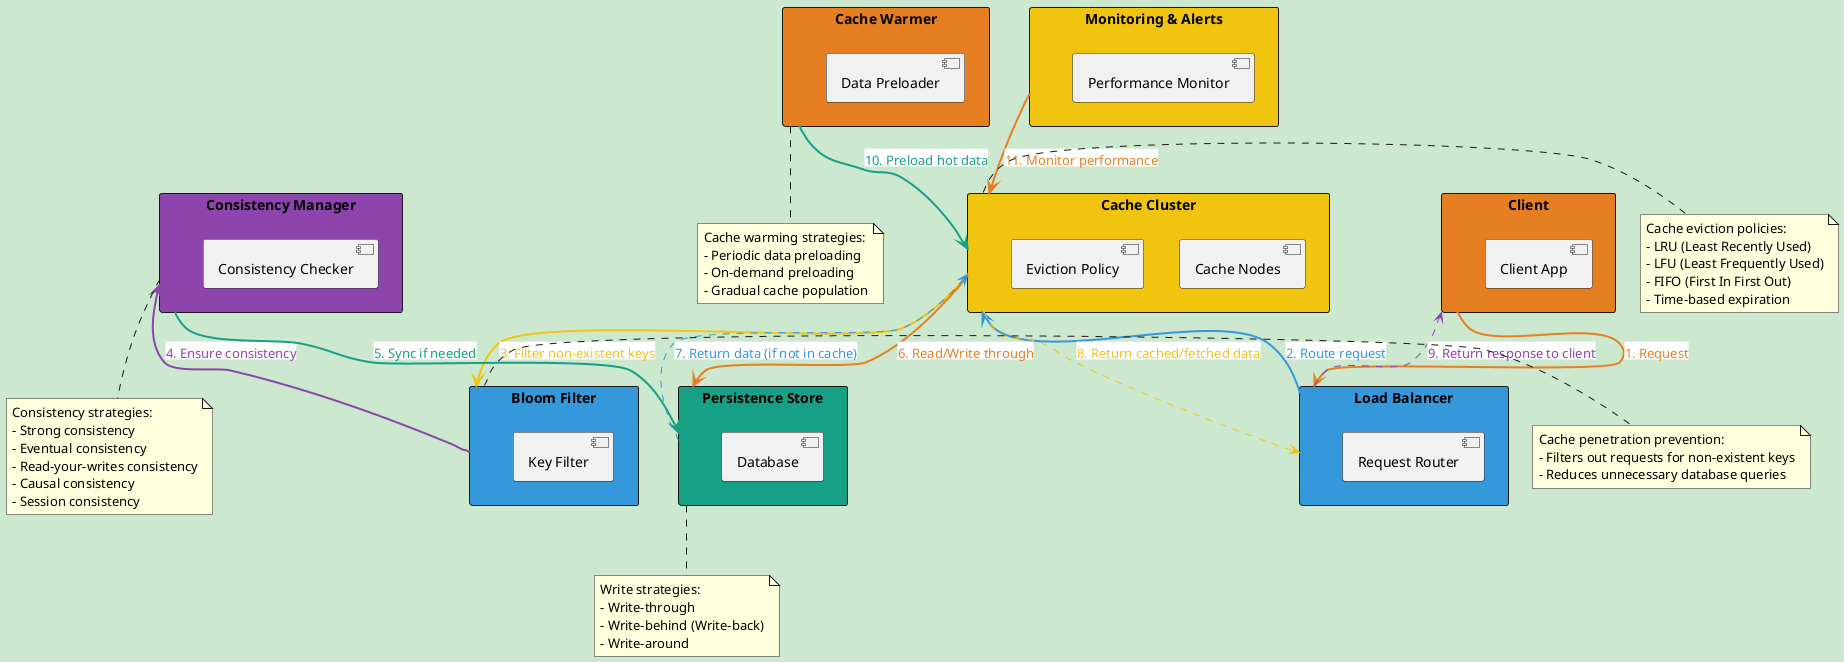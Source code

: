 @startuml Distributed Cache System with Consistency Strategies

!pragma layout dot

allowmixing

' Define color variables
!define PRIMARY_COLOR #E67E22
!define SECONDARY_COLOR #3498DB
!define TERTIARY_COLOR #F1C40F
!define QUATERNARY_COLOR #8E44AD
!define QUINARY_COLOR #16A085
!define BG_COLOR #CCE8CF

skinparam backgroundColor BG_COLOR

' Define components
rectangle "Client" as Client PRIMARY_COLOR {
    component "Client App" as ClientApp
}

rectangle "Load Balancer" as LB SECONDARY_COLOR {
    component "Request Router" as RequestRouter
}

rectangle "Cache Cluster" as CC TERTIARY_COLOR {
    component "Cache Nodes" as CacheNodes
    component "Eviction Policy" as EvictionPolicy
}

rectangle "Consistency Manager" as CM QUATERNARY_COLOR {
    component "Consistency Checker" as ConsistencyChecker
}

rectangle "Persistence Store" as PS QUINARY_COLOR {
    component "Database" as Database
}

rectangle "Cache Warmer" as CW PRIMARY_COLOR {
    component "Data Preloader" as DataPreloader
}

rectangle "Bloom Filter" as BF SECONDARY_COLOR {
    component "Key Filter" as KeyFilter
}

rectangle "Monitoring & Alerts" as MA TERTIARY_COLOR {
    component "Performance Monitor" as PerformanceMonitor
}

' Connections and flows
Client -[PRIMARY_COLOR,thickness=2]-> LB : <back:#FFFFFF><color:PRIMARY_COLOR>1. Request</color></back>
LB -[SECONDARY_COLOR,thickness=2]-> CC : <back:#FFFFFF><color:SECONDARY_COLOR>2. Route request</color></back>
CC -[TERTIARY_COLOR,thickness=2]-> BF : <back:#FFFFFF><color:TERTIARY_COLOR>3. Filter non-existent keys</color></back>
BF -[QUATERNARY_COLOR,thickness=2]-> CM : <back:#FFFFFF><color:QUATERNARY_COLOR>4. Ensure consistency</color></back>
CM -[QUINARY_COLOR,thickness=2]-> PS : <back:#FFFFFF><color:QUINARY_COLOR>5. Sync if needed</color></back>
CC -[PRIMARY_COLOR,thickness=2]-> PS : <back:#FFFFFF><color:PRIMARY_COLOR>6. Read/Write through</color></back>

PS -[SECONDARY_COLOR,thickness=2,dashed]-> CC : <back:#FFFFFF><color:SECONDARY_COLOR>7. Return data (if not in cache)</color></back>
CC -[TERTIARY_COLOR,thickness=2,dashed]-> LB : <back:#FFFFFF><color:TERTIARY_COLOR>8. Return cached/fetched data</color></back>
LB -[QUATERNARY_COLOR,thickness=2,dashed]-> Client : <back:#FFFFFF><color:QUATERNARY_COLOR>9. Return response to client</color></back>

CW -[QUINARY_COLOR,thickness=2]-> CC : <back:#FFFFFF><color:QUINARY_COLOR>10. Preload hot data</color></back>
MA -[PRIMARY_COLOR,thickness=2]-> CC : <back:#FFFFFF><color:PRIMARY_COLOR>11. Monitor performance</color></back>

' Notes
note bottom of CM
  Consistency strategies:
  - Strong consistency
  - Eventual consistency
  - Read-your-writes consistency
  - Causal consistency
  - Session consistency
end note

note right of CC
  Cache eviction policies:
  - LRU (Least Recently Used)
  - LFU (Least Frequently Used)
  - FIFO (First In First Out)
  - Time-based expiration
end note

note bottom of CW
  Cache warming strategies:
  - Periodic data preloading
  - On-demand preloading
  - Gradual cache population
end note

note right of BF
  Cache penetration prevention:
  - Filters out requests for non-existent keys
  - Reduces unnecessary database queries
end note

note bottom of PS
  Write strategies:
  - Write-through
  - Write-behind (Write-back)
  - Write-around
end note

@enduml
